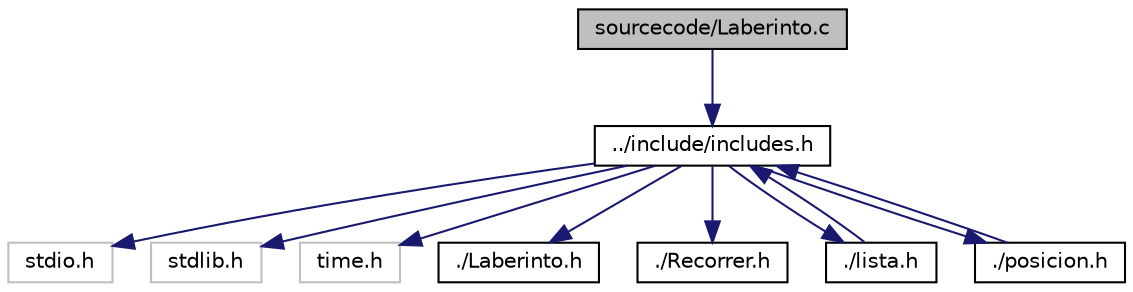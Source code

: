 digraph "sourcecode/Laberinto.c"
{
  edge [fontname="Helvetica",fontsize="10",labelfontname="Helvetica",labelfontsize="10"];
  node [fontname="Helvetica",fontsize="10",shape=record];
  Node0 [label="sourcecode/Laberinto.c",height=0.2,width=0.4,color="black", fillcolor="grey75", style="filled", fontcolor="black"];
  Node0 -> Node1 [color="midnightblue",fontsize="10",style="solid"];
  Node1 [label="../include/includes.h",height=0.2,width=0.4,color="black", fillcolor="white", style="filled",URL="$includes_8h_source.html"];
  Node1 -> Node2 [color="midnightblue",fontsize="10",style="solid"];
  Node2 [label="stdio.h",height=0.2,width=0.4,color="grey75", fillcolor="white", style="filled"];
  Node1 -> Node3 [color="midnightblue",fontsize="10",style="solid"];
  Node3 [label="stdlib.h",height=0.2,width=0.4,color="grey75", fillcolor="white", style="filled"];
  Node1 -> Node4 [color="midnightblue",fontsize="10",style="solid"];
  Node4 [label="time.h",height=0.2,width=0.4,color="grey75", fillcolor="white", style="filled"];
  Node1 -> Node5 [color="midnightblue",fontsize="10",style="solid"];
  Node5 [label="./Laberinto.h",height=0.2,width=0.4,color="black", fillcolor="white", style="filled",URL="$_laberinto_8h_source.html"];
  Node1 -> Node6 [color="midnightblue",fontsize="10",style="solid"];
  Node6 [label="./Recorrer.h",height=0.2,width=0.4,color="black", fillcolor="white", style="filled",URL="$_recorrer_8h_source.html"];
  Node1 -> Node7 [color="midnightblue",fontsize="10",style="solid"];
  Node7 [label="./lista.h",height=0.2,width=0.4,color="black", fillcolor="white", style="filled",URL="$lista_8h_source.html"];
  Node7 -> Node1 [color="midnightblue",fontsize="10",style="solid"];
  Node1 -> Node8 [color="midnightblue",fontsize="10",style="solid"];
  Node8 [label="./posicion.h",height=0.2,width=0.4,color="black", fillcolor="white", style="filled",URL="$posicion_8h_source.html"];
  Node8 -> Node1 [color="midnightblue",fontsize="10",style="solid"];
}
